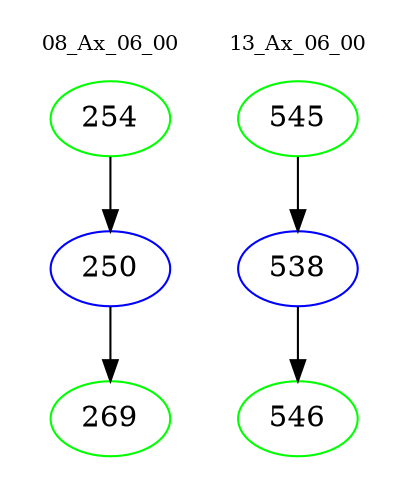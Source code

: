 digraph{
subgraph cluster_0 {
color = white
label = "08_Ax_06_00";
fontsize=10;
T0_254 [label="254", color="green"]
T0_254 -> T0_250 [color="black"]
T0_250 [label="250", color="blue"]
T0_250 -> T0_269 [color="black"]
T0_269 [label="269", color="green"]
}
subgraph cluster_1 {
color = white
label = "13_Ax_06_00";
fontsize=10;
T1_545 [label="545", color="green"]
T1_545 -> T1_538 [color="black"]
T1_538 [label="538", color="blue"]
T1_538 -> T1_546 [color="black"]
T1_546 [label="546", color="green"]
}
}
